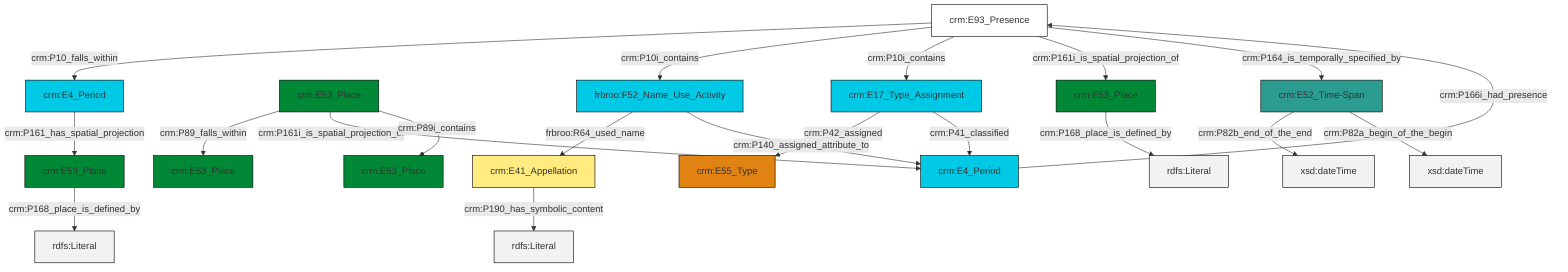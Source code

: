 graph TD
classDef Literal fill:#f2f2f2,stroke:#000000;
classDef CRM_Entity fill:#FFFFFF,stroke:#000000;
classDef Temporal_Entity fill:#00C9E6, stroke:#000000;
classDef Type fill:#E18312, stroke:#000000;
classDef Time-Span fill:#2C9C91, stroke:#000000;
classDef Appellation fill:#FFEB7F, stroke:#000000;
classDef Place fill:#008836, stroke:#000000;
classDef Persistent_Item fill:#B266B2, stroke:#000000;
classDef Conceptual_Object fill:#FFD700, stroke:#000000;
classDef Physical_Thing fill:#D2B48C, stroke:#000000;
classDef Actor fill:#f58aad, stroke:#000000;
classDef PC_Classes fill:#4ce600, stroke:#000000;
classDef Multi fill:#cccccc,stroke:#000000;

0["crm:E93_Presence"]:::CRM_Entity -->|crm:P10_falls_within| 1["crm:E4_Period"]:::Temporal_Entity
2["crm:E53_Place"]:::Place -->|crm:P89_falls_within| 3["crm:E53_Place"]:::Place
7["frbroo:F52_Name_Use_Activity"]:::Temporal_Entity -->|frbroo:R64_used_name| 8["crm:E41_Appellation"]:::Appellation
11["crm:E52_Time-Span"]:::Time-Span -->|crm:P82b_end_of_the_end| 12[xsd:dateTime]:::Literal
14["crm:E4_Period"]:::Temporal_Entity -->|crm:P166i_had_presence| 0["crm:E93_Presence"]:::CRM_Entity
7["frbroo:F52_Name_Use_Activity"]:::Temporal_Entity -->|crm:P140_assigned_attribute_to| 14["crm:E4_Period"]:::Temporal_Entity
9["crm:E53_Place"]:::Place -->|crm:P168_place_is_defined_by| 21[rdfs:Literal]:::Literal
2["crm:E53_Place"]:::Place -->|crm:P161i_is_spatial_projection_of| 14["crm:E4_Period"]:::Temporal_Entity
8["crm:E41_Appellation"]:::Appellation -->|crm:P190_has_symbolic_content| 22[rdfs:Literal]:::Literal
0["crm:E93_Presence"]:::CRM_Entity -->|crm:P10i_contains| 7["frbroo:F52_Name_Use_Activity"]:::Temporal_Entity
2["crm:E53_Place"]:::Place -->|crm:P89i_contains| 23["crm:E53_Place"]:::Place
19["crm:E53_Place"]:::Place -->|crm:P168_place_is_defined_by| 24[rdfs:Literal]:::Literal
11["crm:E52_Time-Span"]:::Time-Span -->|crm:P82a_begin_of_the_begin| 25[xsd:dateTime]:::Literal
0["crm:E93_Presence"]:::CRM_Entity -->|crm:P10i_contains| 26["crm:E17_Type_Assignment"]:::Temporal_Entity
0["crm:E93_Presence"]:::CRM_Entity -->|crm:P161i_is_spatial_projection_of| 19["crm:E53_Place"]:::Place
0["crm:E93_Presence"]:::CRM_Entity -->|crm:P164_is_temporally_specified_by| 11["crm:E52_Time-Span"]:::Time-Span
26["crm:E17_Type_Assignment"]:::Temporal_Entity -->|crm:P42_assigned| 4["crm:E55_Type"]:::Type
1["crm:E4_Period"]:::Temporal_Entity -->|crm:P161_has_spatial_projection| 9["crm:E53_Place"]:::Place
26["crm:E17_Type_Assignment"]:::Temporal_Entity -->|crm:P41_classified| 14["crm:E4_Period"]:::Temporal_Entity